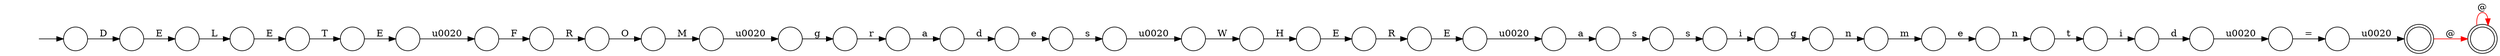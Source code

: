 digraph Automaton {
  rankdir = LR;
  0 [shape=circle,label=""];
  0 -> 36 [label="\u0020"]
  1 [shape=circle,label=""];
  1 -> 7 [label="E"]
  2 [shape=circle,label=""];
  2 -> 40 [label="s"]
  3 [shape=circle,label=""];
  3 -> 22 [label="m"]
  4 [shape=circle,label=""];
  4 -> 28 [label="g"]
  5 [shape=circle,label=""];
  5 -> 13 [label="E"]
  6 [shape=circle,label=""];
  6 -> 23 [label="E"]
  7 [shape=circle,label=""];
  7 -> 6 [label="T"]
  8 [shape=circle,label=""];
  8 -> 1 [label="L"]
  9 [shape=circle,label=""];
  9 -> 34 [label="a"]
  10 [shape=circle,label=""];
  10 -> 21 [label="n"]
  11 [shape=circle,label=""];
  11 -> 24 [label="F"]
  12 [shape=circle,label=""];
  12 -> 33 [label="E"]
  13 [shape=circle,label=""];
  13 -> 12 [label="R"]
  14 [shape=circle,label=""];
  14 -> 18 [label="i"]
  15 [shape=circle,label=""];
  15 -> 16 [label="\u0020"]
  16 [shape=circle,label=""];
  16 -> 35 [label="W"]
  17 [shape=doublecircle,label=""];
  17 -> 17 [label="@",color=red]
  18 [shape=circle,label=""];
  18 -> 29 [label="d"]
  19 [shape=circle,label=""];
  19 -> 39 [label="e"]
  20 [shape=circle,label=""];
  initial [shape=plaintext,label=""];
  initial -> 20
  20 -> 25 [label="D"]
  21 [shape=circle,label=""];
  21 -> 14 [label="t"]
  22 [shape=circle,label=""];
  22 -> 10 [label="e"]
  23 [shape=circle,label=""];
  23 -> 11 [label="\u0020"]
  24 [shape=circle,label=""];
  24 -> 38 [label="R"]
  25 [shape=circle,label=""];
  25 -> 8 [label="E"]
  26 [shape=circle,label=""];
  26 -> 27 [label="g"]
  27 [shape=circle,label=""];
  27 -> 9 [label="r"]
  28 [shape=circle,label=""];
  28 -> 3 [label="n"]
  29 [shape=circle,label=""];
  29 -> 31 [label="\u0020"]
  30 [shape=circle,label=""];
  30 -> 4 [label="i"]
  31 [shape=circle,label=""];
  31 -> 0 [label="="]
  32 [shape=circle,label=""];
  32 -> 26 [label="\u0020"]
  33 [shape=circle,label=""];
  33 -> 37 [label="\u0020"]
  34 [shape=circle,label=""];
  34 -> 19 [label="d"]
  35 [shape=circle,label=""];
  35 -> 5 [label="H"]
  36 [shape=doublecircle,label=""];
  36 -> 17 [label="@",color=red]
  37 [shape=circle,label=""];
  37 -> 2 [label="a"]
  38 [shape=circle,label=""];
  38 -> 41 [label="O"]
  39 [shape=circle,label=""];
  39 -> 15 [label="s"]
  40 [shape=circle,label=""];
  40 -> 30 [label="s"]
  41 [shape=circle,label=""];
  41 -> 32 [label="M"]
}
